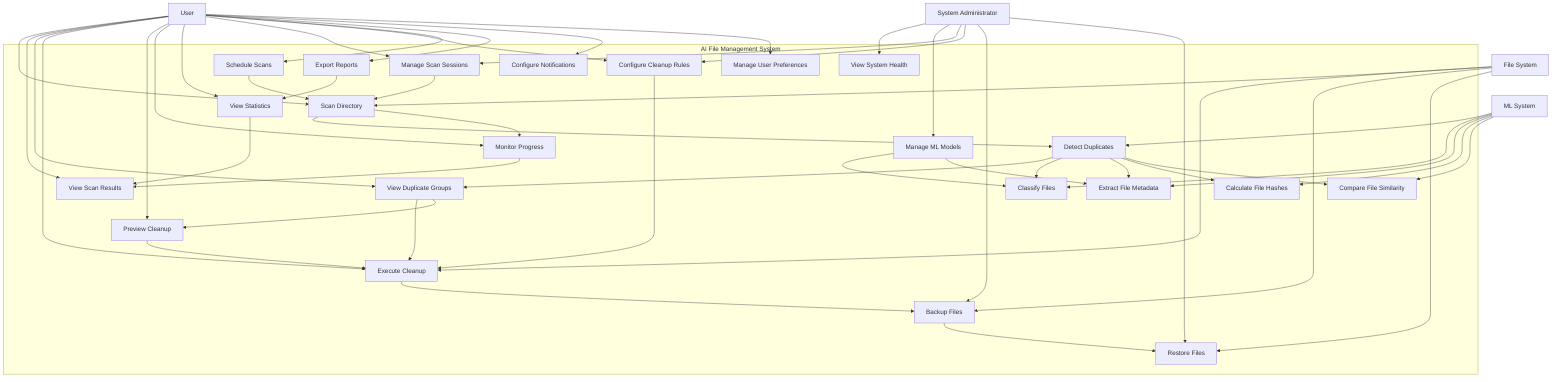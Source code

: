 graph TB
    %% Actors
    User[User]
    Admin[System Administrator]
    MLSystem[ML System]
    FileSystem[File System]

    %% System Boundary
    subgraph "AI File Management System"
        %% Core Use Cases
        UC1[Scan Directory]
        UC2[View Scan Results]
        UC3[Detect Duplicates]
        UC4[View Duplicate Groups]
        UC5[Execute Cleanup]
        UC6[Preview Cleanup]
        UC7[Monitor Progress]
        UC8[View Statistics]
        
        %% File Management Use Cases
        UC9[Classify Files]
        UC10[Extract File Metadata]
        UC11[Calculate File Hashes]
        UC12[Compare File Similarity]
        
        %% System Management Use Cases
        UC13[Manage Scan Sessions]
        UC14[Configure Cleanup Rules]
        UC15[Backup Files]
        UC16[Restore Files]
        UC17[View System Health]
        UC18[Manage ML Models]
        
        %% Advanced Use Cases
        UC19[Schedule Scans]
        UC20[Export Reports]
        UC21[Configure Notifications]
        UC22[Manage User Preferences]
    end

    %% Actor-Use Case Relationships
    User --> UC1
    User --> UC2
    User --> UC4
    User --> UC5
    User --> UC6
    User --> UC7
    User --> UC8
    User --> UC13
    User --> UC14
    User --> UC19
    User --> UC20
    User --> UC21
    User --> UC22

    Admin --> UC17
    Admin --> UC18
    Admin --> UC13
    Admin --> UC14
    Admin --> UC15
    Admin --> UC16

    MLSystem --> UC3
    MLSystem --> UC9
    MLSystem --> UC10
    MLSystem --> UC11
    MLSystem --> UC12

    FileSystem --> UC1
    FileSystem --> UC5
    FileSystem --> UC15
    FileSystem --> UC16

    %% Use Case Relationships
    UC1 --> UC3
    UC1 --> UC7
    UC3 --> UC4
    UC3 --> UC9
    UC3 --> UC10
    UC3 --> UC11
    UC3 --> UC12
    UC4 --> UC5
    UC4 --> UC6
    UC5 --> UC15
    UC6 --> UC5
    UC7 --> UC2
    UC8 --> UC2
    UC13 --> UC1
    UC14 --> UC5
    UC15 --> UC16
    UC18 --> UC9
    UC18 --> UC10
    UC19 --> UC1
    UC20 --> UC8